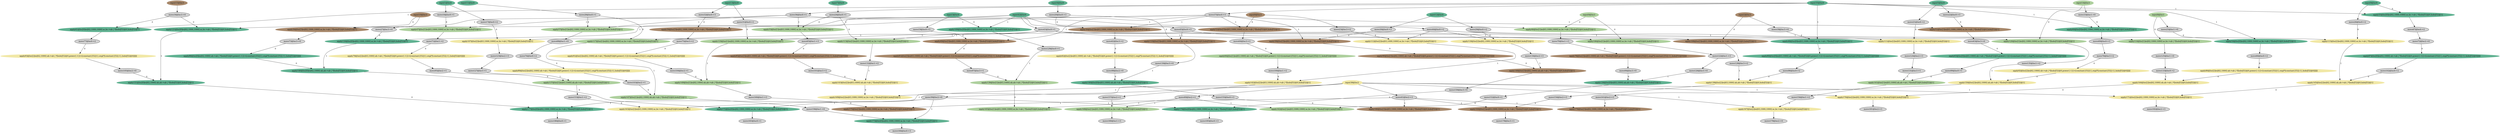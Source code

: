 digraph {
  n0 [style=filled,label="input0@loc1",color="#AED09E"]
  n1 [style=filled,label="input1@loc0",color="#61B292"]
  n2 [style=filled,label="input2@loc3",color="#A8896C"]
  n3 [style=filled,label="input3@loc0",color="#61B292"]
  n4 [style=filled,label="input4@loc0",color="#61B292"]
  n5 [style=filled,label="input5@loc0",color="#61B292"]
  n6 [style=filled,label="input6@loc3",color="#A8896C"]
  n7 [style=filled,label="input7@loc0",color="#61B292"]
  n8 [style=filled,label="input8@loc1",color="#AED09E"]
  n9 [style=filled,label="input9@loc0",color="#61B292"]
  n10 [style=filled,label="input10@loc3",color="#A8896C"]
  n11 [style=filled,label="input11@loc0",color="#61B292"]
  n12 [style=filled,label="input12@loc0",color="#61B292"]
  n13 [style=filled,label="input13@loc0",color="#61B292"]
  n14 [style=filled,label="input14@loc1",color="#AED09E"]
  n15 [style=filled,label="input15@loc3",color="#A8896C"]
  n16 [style=filled,label="move16@loc0->1"]
  n1 -> n16
  n17 [style=filled,label="move17@loc0->2"]
  n1 -> n17
  n18 [style=filled,label="move18@loc3->0"]
  n2 -> n18
  n19 [style=filled,label="move19@loc0->3"]
  n3 -> n19
  n20 [style=filled,label="move20@loc0->3"]
  n4 -> n20
  n21 [style=filled,label="move21@loc0->2"]
  n5 -> n21
  n22 [style=filled,label="move22@loc0->3"]
  n5 -> n22
  n23 [style=filled,label="move23@loc3->2"]
  n6 -> n23
  n24 [style=filled,label="move24@loc0->1"]
  n7 -> n24
  n25 [style=filled,label="move25@loc1->0"]
  n8 -> n25
  n26 [style=filled,label="move26@loc0->2"]
  n9 -> n26
  n27 [style=filled,label="move27@loc3->0"]
  n10 -> n27
  n28 [style=filled,label="move28@loc0->1"]
  n11 -> n28
  n29 [style=filled,label="move29@loc0->2"]
  n12 -> n29
  n30 [style=filled,label="move30@loc0->3"]
  n12 -> n30
  n31 [style=filled,label="move31@loc0->1"]
  n13 -> n31
  n32 [style=filled,label="move32@loc0->3"]
  n13 -> n32
  n33 [style=filled,label="move33@loc1->0"]
  n14 -> n33
  n34 [style=filled,label="move34@loc3->0"]
  n15 -> n34
  n35 [style=filled,label="input35@loc0",color="#61B292"]
  n36 [style=filled,label="move36@loc0->1"]
  n35 -> n36
  n37 [style=filled,label="move37@loc0->3"]
  n35 -> n37
  n38 [style=filled,label="input38@loc2",color="#F1E8A7"]
  n39 [style=filled,label="move39@loc2->0"]
  n38 -> n39
  n40 [style=filled,label="move40@loc2->1"]
  n38 -> n40
  n41 [style=filled,label="move41@loc2->3"]
  n38 -> n41
  n42 [style=filled,label="input42@loc0",color="#61B292"]
  n43 [style=filled,label="move43@loc0->1"]
  n42 -> n43
  n44 [style=filled,label="move44@loc0->2"]
  n42 -> n44
  n45 [style=filled,label="move45@loc0->3"]
  n42 -> n45
  n46 [style=filled,label="apply46@loc[1]es[63,1000,1000] ac,bc->ab | *[hole|f32@0,hole|f32@1]",color="#AED09E"]
  n0 -> n46[label="0"]
  n36 -> n46[label="1"]
  n47 [style=filled,label="apply47@loc[1]es[63,1000,1000] ac,bc->ab | *[hole|f32@0,hole|f32@1]",color="#AED09E"]
  n16 -> n47[label="0"]
  n36 -> n47[label="1"]
  n48 [style=filled,label="apply48@loc[0]es[63,1000,1000] ac,bc->ab | *[hole|f32@0,hole|f32@1]",color="#61B292"]
  n18 -> n48[label="0"]
  n35 -> n48[label="1"]
  n49 [style=filled,label="apply49@loc[3]es[63,1000,1000] ac,bc->ab | *[hole|f32@0,hole|f32@1]",color="#A8896C"]
  n19 -> n49[label="0"]
  n37 -> n49[label="1"]
  n50 [style=filled,label="apply50@loc[3]es[63,1000,1000] ac,bc->ab | *[hole|f32@0,hole|f32@1]",color="#A8896C"]
  n20 -> n50[label="0"]
  n37 -> n50[label="1"]
  n51 [style=filled,label="apply51@loc[3]es[63,1000,1000] ac,bc->ab | *[hole|f32@0,hole|f32@1]",color="#A8896C"]
  n22 -> n51[label="0"]
  n37 -> n51[label="1"]
  n52 [style=filled,label="apply52@loc[3]es[63,1000,1000] ac,bc->ab | *[hole|f32@0,hole|f32@1]",color="#A8896C"]
  n6 -> n52[label="0"]
  n37 -> n52[label="1"]
  n53 [style=filled,label="apply53@loc[1]es[63,1000,1000] ac,bc->ab | *[hole|f32@0,hole|f32@1]",color="#AED09E"]
  n24 -> n53[label="0"]
  n36 -> n53[label="1"]
  n54 [style=filled,label="apply54@loc[0]es[62,1000,1000] ac,bc->ab | *[hole|f32@0,hole|f32@1]",color="#61B292"]
  n25 -> n54[label="0"]
  n35 -> n54[label="1"]
  n55 [style=filled,label="apply55@loc[0]es[62,1000,1000] ac,bc->ab | *[hole|f32@0,hole|f32@1]",color="#61B292"]
  n9 -> n55[label="0"]
  n35 -> n55[label="1"]
  n56 [style=filled,label="apply56@loc[3]es[62,1000,1000] ac,bc->ab | *[hole|f32@0,hole|f32@1]",color="#A8896C"]
  n10 -> n56[label="0"]
  n37 -> n56[label="1"]
  n57 [style=filled,label="apply57@loc[1]es[62,1000,1000] ac,bc->ab | *[hole|f32@0,hole|f32@1]",color="#AED09E"]
  n28 -> n57[label="0"]
  n36 -> n57[label="1"]
  n58 [style=filled,label="apply58@loc[3]es[62,1000,1000] ac,bc->ab | *[hole|f32@0,hole|f32@1]",color="#A8896C"]
  n30 -> n58[label="0"]
  n37 -> n58[label="1"]
  n59 [style=filled,label="apply59@loc[3]es[62,1000,1000] ac,bc->ab | *[hole|f32@0,hole|f32@1]",color="#A8896C"]
  n32 -> n59[label="0"]
  n37 -> n59[label="1"]
  n60 [style=filled,label="apply60@loc[0]es[62,1000,1000] ac,bc->ab | *[hole|f32@0,hole|f32@1]",color="#61B292"]
  n33 -> n60[label="0"]
  n35 -> n60[label="1"]
  n61 [style=filled,label="apply61@loc[0]es[62,1000,1000] ac,bc->ab | *[hole|f32@0,hole|f32@1]",color="#61B292"]
  n34 -> n61[label="0"]
  n35 -> n61[label="1"]
  n62 [style=filled,label="move62@loc3->2"]
  n50 -> n62
  n63 [style=filled,label="move63@loc3->0"]
  n51 -> n63
  n64 [style=filled,label="move64@loc3->1"]
  n52 -> n64
  n65 [style=filled,label="move65@loc1->3"]
  n53 -> n65
  n66 [style=filled,label="move66@loc0->2"]
  n54 -> n66
  n67 [style=filled,label="move67@loc0->2"]
  n55 -> n67
  n68 [style=filled,label="move68@loc1->0"]
  n57 -> n68
  n69 [style=filled,label="move69@loc0->3"]
  n60 -> n69
  n70 [style=filled,label="move70@loc1->3"]
  n46 -> n70
  n71 [style=filled,label="move71@loc1->2"]
  n47 -> n71
  n72 [style=filled,label="move72@loc2->0"]
  n67 -> n72
  n73 [style=filled,label="move73@loc3->0"]
  n56 -> n73
  n74 [style=filled,label="move74@loc0->2"]
  n68 -> n74
  n75 [style=filled,label="move75@loc3->2"]
  n59 -> n75
  n76 [style=filled,label="move76@loc3->2"]
  n69 -> n76
  n77 [style=filled,label="move77@loc0->2"]
  n61 -> n77
  n78 [style=filled,label="apply78@loc[3]es[63,1000] ab->ab | *[hole|f32@0,power{-1}[+[constant{f32|1},exp[*[constant{f32|-1},hole|f32@0]]]]]",color="#A8896C"]
  n70 -> n78[label="0"]
  n79 [style=filled,label="apply79@loc[2]es[63,1000] ab->ab | *[hole|f32@0,power{-1}[+[constant{f32|1},exp[*[constant{f32|-1},hole|f32@0]]]]]",color="#F1E8A7"]
  n71 -> n79[label="0"]
  n80 [style=filled,label="apply80@loc[0]es[63,1000] ab->ab | *[hole|f32@0,power{-1}[+[constant{f32|1},exp[*[constant{f32|-1},hole|f32@0]]]]]",color="#61B292"]
  n48 -> n80[label="0"]
  n81 [style=filled,label="apply81@loc[3]es[63,1000] ab->ab | *[hole|f32@0,power{-1}[+[constant{f32|1},exp[*[constant{f32|-1},hole|f32@0]]]]]",color="#A8896C"]
  n49 -> n81[label="0"]
  n82 [style=filled,label="apply82@loc[2]es[63,1000] ab->ab | *[hole|f32@0,power{-1}[+[constant{f32|1},exp[*[constant{f32|-1},hole|f32@0]]]]]",color="#F1E8A7"]
  n62 -> n82[label="0"]
  n83 [style=filled,label="apply83@loc[0]es[63,1000] ab->ab | *[hole|f32@0,power{-1}[+[constant{f32|1},exp[*[constant{f32|-1},hole|f32@0]]]]]",color="#61B292"]
  n63 -> n83[label="0"]
  n84 [style=filled,label="apply84@loc[1]es[63,1000] ab->ab | *[hole|f32@0,power{-1}[+[constant{f32|1},exp[*[constant{f32|-1},hole|f32@0]]]]]",color="#AED09E"]
  n64 -> n84[label="0"]
  n85 [style=filled,label="apply85@loc[3]es[63,1000] ab->ab | *[hole|f32@0,power{-1}[+[constant{f32|1},exp[*[constant{f32|-1},hole|f32@0]]]]]",color="#A8896C"]
  n65 -> n85[label="0"]
  n86 [style=filled,label="apply86@loc[2]es[62,1000] ab->ab | *[hole|f32@0,power{-1}[+[constant{f32|1},exp[*[constant{f32|-1},hole|f32@0]]]]]",color="#F1E8A7"]
  n66 -> n86[label="0"]
  n87 [style=filled,label="apply87@loc[0]es[62,1000] ab->ab | *[hole|f32@0,power{-1}[+[constant{f32|1},exp[*[constant{f32|-1},hole|f32@0]]]]]",color="#61B292"]
  n72 -> n87[label="0"]
  n88 [style=filled,label="apply88@loc[0]es[62,1000] ab->ab | *[hole|f32@0,power{-1}[+[constant{f32|1},exp[*[constant{f32|-1},hole|f32@0]]]]]",color="#61B292"]
  n73 -> n88[label="0"]
  n89 [style=filled,label="apply89@loc[2]es[62,1000] ab->ab | *[hole|f32@0,power{-1}[+[constant{f32|1},exp[*[constant{f32|-1},hole|f32@0]]]]]",color="#F1E8A7"]
  n74 -> n89[label="0"]
  n90 [style=filled,label="apply90@loc[3]es[62,1000] ab->ab | *[hole|f32@0,power{-1}[+[constant{f32|1},exp[*[constant{f32|-1},hole|f32@0]]]]]",color="#A8896C"]
  n58 -> n90[label="0"]
  n91 [style=filled,label="apply91@loc[2]es[62,1000] ab->ab | *[hole|f32@0,power{-1}[+[constant{f32|1},exp[*[constant{f32|-1},hole|f32@0]]]]]",color="#F1E8A7"]
  n75 -> n91[label="0"]
  n92 [style=filled,label="apply92@loc[2]es[62,1000] ab->ab | *[hole|f32@0,power{-1}[+[constant{f32|1},exp[*[constant{f32|-1},hole|f32@0]]]]]",color="#F1E8A7"]
  n76 -> n92[label="0"]
  n93 [style=filled,label="apply93@loc[2]es[62,1000] ab->ab | *[hole|f32@0,power{-1}[+[constant{f32|1},exp[*[constant{f32|-1},hole|f32@0]]]]]",color="#F1E8A7"]
  n77 -> n93[label="0"]
  n94 [style=filled,label="move94@loc3->0"]
  n78 -> n94
  n95 [style=filled,label="move95@loc2->1"]
  n79 -> n95
  n96 [style=filled,label="move96@loc0->2"]
  n80 -> n96
  n97 [style=filled,label="move97@loc3->1"]
  n81 -> n97
  n98 [style=filled,label="move98@loc2->0"]
  n82 -> n98
  n99 [style=filled,label="move99@loc0->1"]
  n83 -> n99
  n100 [style=filled,label="move100@loc1->2"]
  n84 -> n100
  n101 [style=filled,label="move101@loc3->2"]
  n85 -> n101
  n102 [style=filled,label="move102@loc0->2"]
  n87 -> n102
  n103 [style=filled,label="move103@loc2->1"]
  n89 -> n103
  n104 [style=filled,label="move104@loc2->1"]
  n91 -> n104
  n105 [style=filled,label="move105@loc2->0"]
  n93 -> n105
  n106 [style=filled,label="apply106@loc[1]es[63,1000,1000] ac,bc->ab | *[hole|f32@0,hole|f32@1]",color="#AED09E"]
  n0 -> n106[label="0"]
  n43 -> n106[label="1"]
  n107 [style=filled,label="apply107@loc[2]es[63,1000,1000] ac,bc->ab | *[hole|f32@0,hole|f32@1]",color="#F1E8A7"]
  n17 -> n107[label="0"]
  n44 -> n107[label="1"]
  n108 [style=filled,label="apply108@loc[3]es[63,1000,1000] ac,bc->ab | *[hole|f32@0,hole|f32@1]",color="#A8896C"]
  n2 -> n108[label="0"]
  n45 -> n108[label="1"]
  n109 [style=filled,label="apply109@loc[0]es[63,1000,1000] ac,bc->ab | *[hole|f32@0,hole|f32@1]",color="#61B292"]
  n3 -> n109[label="0"]
  n42 -> n109[label="1"]
  n110 [style=filled,label="apply110@loc[3]es[63,1000,1000] ac,bc->ab | *[hole|f32@0,hole|f32@1]",color="#A8896C"]
  n20 -> n110[label="0"]
  n45 -> n110[label="1"]
  n111 [style=filled,label="apply111@loc[2]es[63,1000,1000] ac,bc->ab | *[hole|f32@0,hole|f32@1]",color="#F1E8A7"]
  n21 -> n111[label="0"]
  n44 -> n111[label="1"]
  n112 [style=filled,label="apply112@loc[2]es[63,1000,1000] ac,bc->ab | *[hole|f32@0,hole|f32@1]",color="#F1E8A7"]
  n23 -> n112[label="0"]
  n44 -> n112[label="1"]
  n113 [style=filled,label="apply113@loc[1]es[63,1000,1000] ac,bc->ab | *[hole|f32@0,hole|f32@1]",color="#AED09E"]
  n24 -> n113[label="0"]
  n43 -> n113[label="1"]
  n114 [style=filled,label="apply114@loc[1]es[62,1000,1000] ac,bc->ab | *[hole|f32@0,hole|f32@1]",color="#AED09E"]
  n8 -> n114[label="0"]
  n43 -> n114[label="1"]
  n115 [style=filled,label="apply115@loc[2]es[62,1000,1000] ac,bc->ab | *[hole|f32@0,hole|f32@1]",color="#F1E8A7"]
  n26 -> n115[label="0"]
  n44 -> n115[label="1"]
  n116 [style=filled,label="apply116@loc[0]es[62,1000,1000] ac,bc->ab | *[hole|f32@0,hole|f32@1]",color="#61B292"]
  n27 -> n116[label="0"]
  n42 -> n116[label="1"]
  n117 [style=filled,label="apply117@loc[1]es[62,1000,1000] ac,bc->ab | *[hole|f32@0,hole|f32@1]",color="#AED09E"]
  n28 -> n117[label="0"]
  n43 -> n117[label="1"]
  n118 [style=filled,label="apply118@loc[2]es[62,1000,1000] ac,bc->ab | *[hole|f32@0,hole|f32@1]",color="#F1E8A7"]
  n29 -> n118[label="0"]
  n44 -> n118[label="1"]
  n119 [style=filled,label="apply119@loc[1]es[62,1000,1000] ac,bc->ab | *[hole|f32@0,hole|f32@1]",color="#AED09E"]
  n31 -> n119[label="0"]
  n43 -> n119[label="1"]
  n120 [style=filled,label="apply120@loc[1]es[62,1000,1000] ac,bc->ab | *[hole|f32@0,hole|f32@1]",color="#AED09E"]
  n14 -> n120[label="0"]
  n43 -> n120[label="1"]
  n121 [style=filled,label="apply121@loc[0]es[62,1000,1000] ac,bc->ab | *[hole|f32@0,hole|f32@1]",color="#61B292"]
  n34 -> n121[label="0"]
  n42 -> n121[label="1"]
  n122 [style=filled,label="move122@loc1->3"]
  n106 -> n122
  n123 [style=filled,label="move123@loc2->3"]
  n107 -> n123
  n124 [style=filled,label="move124@loc2->3"]
  n111 -> n124
  n125 [style=filled,label="move125@loc1->0"]
  n114 -> n125
  n126 [style=filled,label="move126@loc3->0"]
  n122 -> n126
  n127 [style=filled,label="move127@loc3->1"]
  n123 -> n127
  n128 [style=filled,label="move128@loc3->2"]
  n108 -> n128
  n129 [style=filled,label="move129@loc0->1"]
  n109 -> n129
  n130 [style=filled,label="move130@loc3->0"]
  n110 -> n130
  n131 [style=filled,label="move131@loc3->1"]
  n124 -> n131
  n132 [style=filled,label="move132@loc1->2"]
  n113 -> n132
  n133 [style=filled,label="move133@loc0->2"]
  n125 -> n133
  n134 [style=filled,label="move134@loc2->3"]
  n118 -> n134
  n135 [style=filled,label="move135@loc1->2"]
  n120 -> n135
  n136 [style=filled,label="apply136@loc[0]es[63,1000] ab,ab->ab | *[hole|f32@0,hole|f32@1]",color="#61B292"]
  n94 -> n136[label="0"]
  n126 -> n136[label="1"]
  n137 [style=filled,label="apply137@loc[1]es[63,1000] ab,ab->ab | *[hole|f32@0,hole|f32@1]",color="#AED09E"]
  n95 -> n137[label="0"]
  n127 -> n137[label="1"]
  n138 [style=filled,label="apply138@loc[2]es[63,1000] ab,ab->ab | *[hole|f32@0,hole|f32@1]",color="#F1E8A7"]
  n96 -> n138[label="0"]
  n128 -> n138[label="1"]
  n139 [style=filled,label="apply139@loc[1]es[63,1000] ab,ab->ab | *[hole|f32@0,hole|f32@1]",color="#AED09E"]
  n97 -> n139[label="0"]
  n129 -> n139[label="1"]
  n140 [style=filled,label="apply140@loc[0]es[63,1000] ab,ab->ab | *[hole|f32@0,hole|f32@1]",color="#61B292"]
  n98 -> n140[label="0"]
  n130 -> n140[label="1"]
  n141 [style=filled,label="apply141@loc[1]es[63,1000] ab,ab->ab | *[hole|f32@0,hole|f32@1]",color="#AED09E"]
  n99 -> n141[label="0"]
  n131 -> n141[label="1"]
  n142 [style=filled,label="apply142@loc[2]es[63,1000] ab,ab->ab | *[hole|f32@0,hole|f32@1]",color="#F1E8A7"]
  n100 -> n142[label="0"]
  n112 -> n142[label="1"]
  n143 [style=filled,label="apply143@loc[2]es[63,1000] ab,ab->ab | *[hole|f32@0,hole|f32@1]",color="#F1E8A7"]
  n101 -> n143[label="0"]
  n132 -> n143[label="1"]
  n144 [style=filled,label="apply144@loc[2]es[62,1000] ab,ab->ab | *[hole|f32@0,hole|f32@1]",color="#F1E8A7"]
  n86 -> n144[label="0"]
  n133 -> n144[label="1"]
  n145 [style=filled,label="apply145@loc[2]es[62,1000] ab,ab->ab | *[hole|f32@0,hole|f32@1]",color="#F1E8A7"]
  n102 -> n145[label="0"]
  n115 -> n145[label="1"]
  n146 [style=filled,label="apply146@loc[0]es[62,1000] ab,ab->ab | *[hole|f32@0,hole|f32@1]",color="#61B292"]
  n88 -> n146[label="0"]
  n116 -> n146[label="1"]
  n147 [style=filled,label="apply147@loc[1]es[62,1000] ab,ab->ab | *[hole|f32@0,hole|f32@1]",color="#AED09E"]
  n103 -> n147[label="0"]
  n117 -> n147[label="1"]
  n148 [style=filled,label="apply148@loc[3]es[62,1000] ab,ab->ab | *[hole|f32@0,hole|f32@1]",color="#A8896C"]
  n90 -> n148[label="0"]
  n134 -> n148[label="1"]
  n149 [style=filled,label="apply149@loc[1]es[62,1000] ab,ab->ab | *[hole|f32@0,hole|f32@1]",color="#AED09E"]
  n104 -> n149[label="0"]
  n119 -> n149[label="1"]
  n150 [style=filled,label="apply150@loc[2]es[62,1000] ab,ab->ab | *[hole|f32@0,hole|f32@1]",color="#F1E8A7"]
  n92 -> n150[label="0"]
  n135 -> n150[label="1"]
  n151 [style=filled,label="apply151@loc[0]es[62,1000] ab,ab->ab | *[hole|f32@0,hole|f32@1]",color="#61B292"]
  n105 -> n151[label="0"]
  n121 -> n151[label="1"]
  n152 [style=filled,label="move152@loc0->1"]
  n136 -> n152
  n153 [style=filled,label="move153@loc1->2"]
  n137 -> n153
  n154 [style=filled,label="move154@loc2->3"]
  n138 -> n154
  n155 [style=filled,label="move155@loc0->3"]
  n140 -> n155
  n156 [style=filled,label="move156@loc1->2"]
  n141 -> n156
  n157 [style=filled,label="move157@loc2->1"]
  n142 -> n157
  n158 [style=filled,label="move158@loc1->0"]
  n147 -> n158
  n159 [style=filled,label="move159@loc3->0"]
  n148 -> n159
  n160 [style=filled,label="move160@loc1->3"]
  n149 -> n160
  n161 [style=filled,label="move161@loc2->3"]
  n150 -> n161
  n162 [style=filled,label="apply162@loc[1]es[63,1000,1000] ac,bc->ab | *[hole|f32@0,hole|f32@1]",color="#AED09E"]
  n152 -> n162[label="0"]
  n40 -> n162[label="1"]
  n163 [style=filled,label="apply163@loc[2]es[63,1000,1000] ac,bc->ab | *[hole|f32@0,hole|f32@1]",color="#F1E8A7"]
  n153 -> n163[label="0"]
  n38 -> n163[label="1"]
  n164 [style=filled,label="apply164@loc[3]es[63,1000,1000] ac,bc->ab | *[hole|f32@0,hole|f32@1]",color="#A8896C"]
  n154 -> n164[label="0"]
  n41 -> n164[label="1"]
  n165 [style=filled,label="apply165@loc[1]es[63,1000,1000] ac,bc->ab | *[hole|f32@0,hole|f32@1]",color="#AED09E"]
  n139 -> n165[label="0"]
  n40 -> n165[label="1"]
  n166 [style=filled,label="apply166@loc[3]es[63,1000,1000] ac,bc->ab | *[hole|f32@0,hole|f32@1]",color="#A8896C"]
  n155 -> n166[label="0"]
  n41 -> n166[label="1"]
  n167 [style=filled,label="apply167@loc[2]es[63,1000,1000] ac,bc->ab | *[hole|f32@0,hole|f32@1]",color="#F1E8A7"]
  n156 -> n167[label="0"]
  n38 -> n167[label="1"]
  n168 [style=filled,label="apply168@loc[1]es[63,1000,1000] ac,bc->ab | *[hole|f32@0,hole|f32@1]",color="#AED09E"]
  n157 -> n168[label="0"]
  n40 -> n168[label="1"]
  n169 [style=filled,label="apply169@loc[2]es[63,1000,1000] ac,bc->ab | *[hole|f32@0,hole|f32@1]",color="#F1E8A7"]
  n143 -> n169[label="0"]
  n38 -> n169[label="1"]
  n170 [style=filled,label="apply170@loc[2]es[62,1000,1000] ac,bc->ab | *[hole|f32@0,hole|f32@1]",color="#F1E8A7"]
  n144 -> n170[label="0"]
  n38 -> n170[label="1"]
  n171 [style=filled,label="apply171@loc[2]es[62,1000,1000] ac,bc->ab | *[hole|f32@0,hole|f32@1]",color="#F1E8A7"]
  n145 -> n171[label="0"]
  n38 -> n171[label="1"]
  n172 [style=filled,label="apply172@loc[0]es[62,1000,1000] ac,bc->ab | *[hole|f32@0,hole|f32@1]",color="#61B292"]
  n146 -> n172[label="0"]
  n39 -> n172[label="1"]
  n173 [style=filled,label="apply173@loc[0]es[62,1000,1000] ac,bc->ab | *[hole|f32@0,hole|f32@1]",color="#61B292"]
  n158 -> n173[label="0"]
  n39 -> n173[label="1"]
  n174 [style=filled,label="apply174@loc[0]es[62,1000,1000] ac,bc->ab | *[hole|f32@0,hole|f32@1]",color="#61B292"]
  n159 -> n174[label="0"]
  n39 -> n174[label="1"]
  n175 [style=filled,label="apply175@loc[3]es[62,1000,1000] ac,bc->ab | *[hole|f32@0,hole|f32@1]",color="#A8896C"]
  n160 -> n175[label="0"]
  n41 -> n175[label="1"]
  n176 [style=filled,label="apply176@loc[3]es[62,1000,1000] ac,bc->ab | *[hole|f32@0,hole|f32@1]",color="#A8896C"]
  n161 -> n176[label="0"]
  n41 -> n176[label="1"]
  n177 [style=filled,label="apply177@loc[0]es[62,1000,1000] ac,bc->ab | *[hole|f32@0,hole|f32@1]",color="#61B292"]
  n151 -> n177[label="0"]
  n39 -> n177[label="1"]
  n178 [style=filled,label="move178@loc3->1"]
  n164 -> n178
  n179 [style=filled,label="move179@loc2->0"]
  n167 -> n179
  n180 [style=filled,label="move180@loc1->3"]
  n168 -> n180
  n181 [style=filled,label="move181@loc2->3"]
  n170 -> n181
  n182 [style=filled,label="move182@loc2->3"]
  n171 -> n182
  n183 [style=filled,label="move183@loc0->1"]
  n172 -> n183
  n184 [style=filled,label="move184@loc0->3"]
  n173 -> n184
  n185 [style=filled,label="move185@loc0->3"]
  n174 -> n185
  n186 [style=filled,label="move186@loc0->1"]
  n177 -> n186
}
